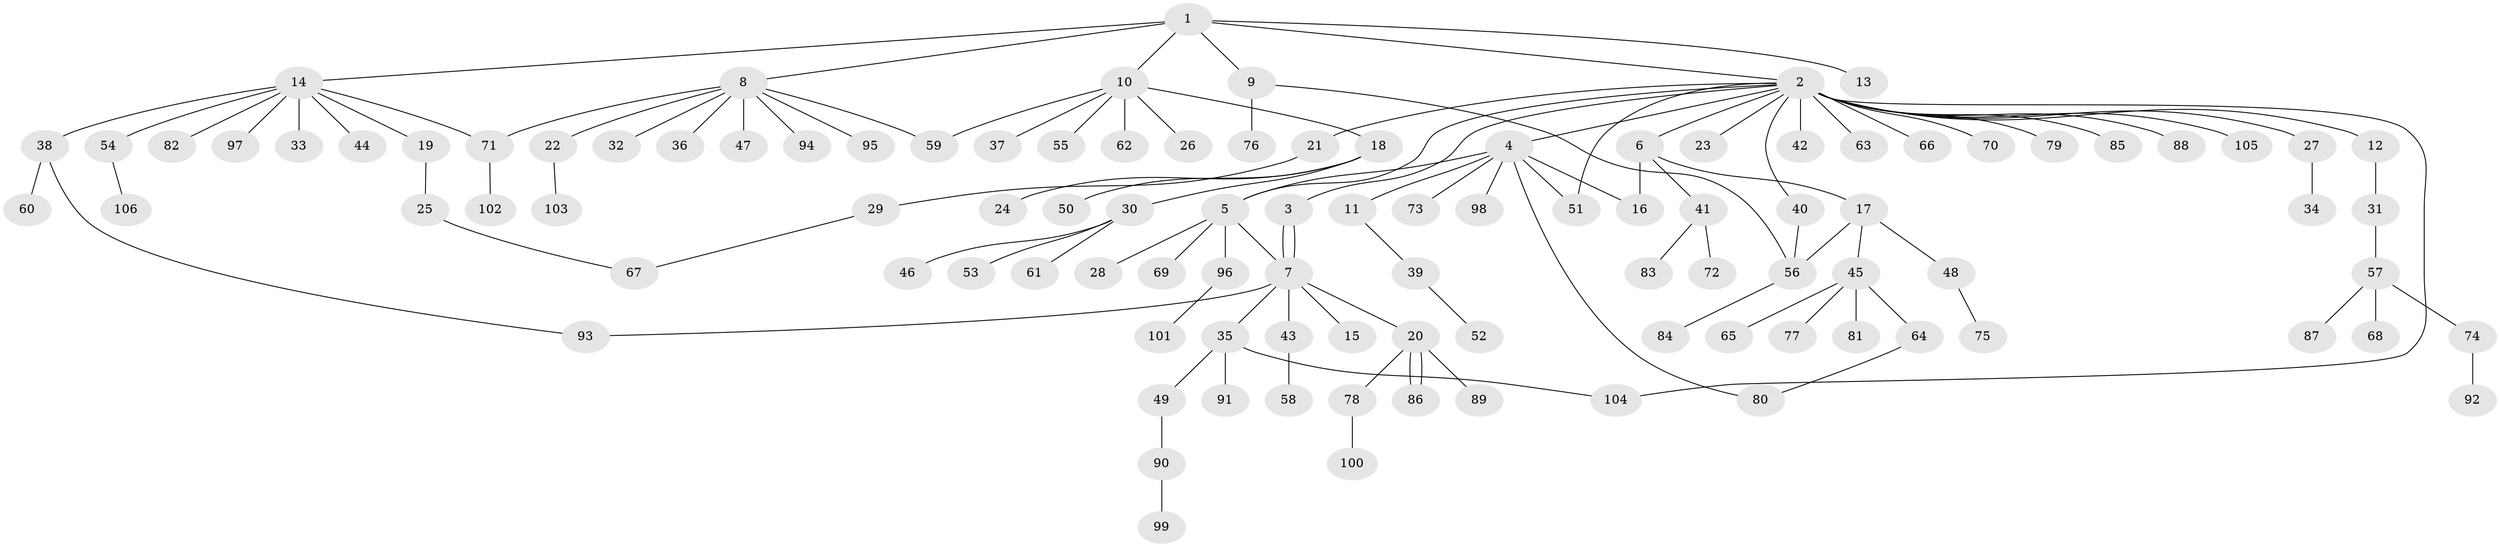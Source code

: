 // Generated by graph-tools (version 1.1) at 2025/01/03/09/25 03:01:38]
// undirected, 106 vertices, 119 edges
graph export_dot {
graph [start="1"]
  node [color=gray90,style=filled];
  1;
  2;
  3;
  4;
  5;
  6;
  7;
  8;
  9;
  10;
  11;
  12;
  13;
  14;
  15;
  16;
  17;
  18;
  19;
  20;
  21;
  22;
  23;
  24;
  25;
  26;
  27;
  28;
  29;
  30;
  31;
  32;
  33;
  34;
  35;
  36;
  37;
  38;
  39;
  40;
  41;
  42;
  43;
  44;
  45;
  46;
  47;
  48;
  49;
  50;
  51;
  52;
  53;
  54;
  55;
  56;
  57;
  58;
  59;
  60;
  61;
  62;
  63;
  64;
  65;
  66;
  67;
  68;
  69;
  70;
  71;
  72;
  73;
  74;
  75;
  76;
  77;
  78;
  79;
  80;
  81;
  82;
  83;
  84;
  85;
  86;
  87;
  88;
  89;
  90;
  91;
  92;
  93;
  94;
  95;
  96;
  97;
  98;
  99;
  100;
  101;
  102;
  103;
  104;
  105;
  106;
  1 -- 2;
  1 -- 8;
  1 -- 9;
  1 -- 10;
  1 -- 13;
  1 -- 14;
  2 -- 3;
  2 -- 4;
  2 -- 5;
  2 -- 6;
  2 -- 12;
  2 -- 21;
  2 -- 23;
  2 -- 27;
  2 -- 40;
  2 -- 42;
  2 -- 51;
  2 -- 63;
  2 -- 66;
  2 -- 70;
  2 -- 79;
  2 -- 85;
  2 -- 88;
  2 -- 104;
  2 -- 105;
  3 -- 7;
  3 -- 7;
  4 -- 5;
  4 -- 11;
  4 -- 16;
  4 -- 51;
  4 -- 73;
  4 -- 80;
  4 -- 98;
  5 -- 7;
  5 -- 28;
  5 -- 69;
  5 -- 96;
  6 -- 16;
  6 -- 17;
  6 -- 41;
  7 -- 15;
  7 -- 20;
  7 -- 35;
  7 -- 43;
  7 -- 93;
  8 -- 22;
  8 -- 32;
  8 -- 36;
  8 -- 47;
  8 -- 59;
  8 -- 71;
  8 -- 94;
  8 -- 95;
  9 -- 56;
  9 -- 76;
  10 -- 18;
  10 -- 26;
  10 -- 37;
  10 -- 55;
  10 -- 59;
  10 -- 62;
  11 -- 39;
  12 -- 31;
  14 -- 19;
  14 -- 33;
  14 -- 38;
  14 -- 44;
  14 -- 54;
  14 -- 71;
  14 -- 82;
  14 -- 97;
  17 -- 45;
  17 -- 48;
  17 -- 56;
  18 -- 24;
  18 -- 30;
  18 -- 50;
  19 -- 25;
  20 -- 78;
  20 -- 86;
  20 -- 86;
  20 -- 89;
  21 -- 29;
  22 -- 103;
  25 -- 67;
  27 -- 34;
  29 -- 67;
  30 -- 46;
  30 -- 53;
  30 -- 61;
  31 -- 57;
  35 -- 49;
  35 -- 91;
  35 -- 104;
  38 -- 60;
  38 -- 93;
  39 -- 52;
  40 -- 56;
  41 -- 72;
  41 -- 83;
  43 -- 58;
  45 -- 64;
  45 -- 65;
  45 -- 77;
  45 -- 81;
  48 -- 75;
  49 -- 90;
  54 -- 106;
  56 -- 84;
  57 -- 68;
  57 -- 74;
  57 -- 87;
  64 -- 80;
  71 -- 102;
  74 -- 92;
  78 -- 100;
  90 -- 99;
  96 -- 101;
}
